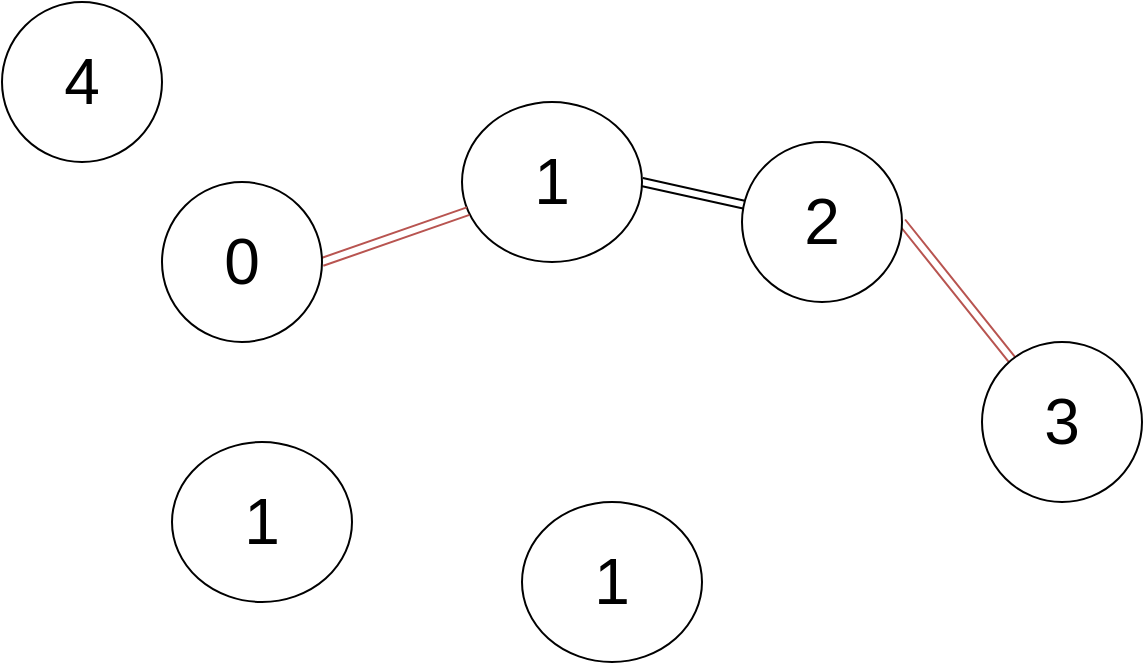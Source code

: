 <mxfile>
    <diagram id="wmdGzNhWsWOyKhvmRev0" name="Page-1">
        <mxGraphModel dx="667" dy="504" grid="1" gridSize="10" guides="1" tooltips="1" connect="1" arrows="1" fold="1" page="1" pageScale="1" pageWidth="827" pageHeight="1169" math="0" shadow="0">
            <root>
                <mxCell id="0"/>
                <mxCell id="1" parent="0"/>
                <mxCell id="2" value="&lt;font style=&quot;font-size: 32px;&quot;&gt;1&lt;/font&gt;" style="ellipse;whiteSpace=wrap;html=1;" vertex="1" parent="1">
                    <mxGeometry x="230" y="210" width="90" height="80" as="geometry"/>
                </mxCell>
                <mxCell id="7" style="edgeStyle=none;shape=link;html=1;exitX=1;exitY=0.5;exitDx=0;exitDy=0;fillColor=#f8cecc;strokeColor=#b85450;" edge="1" parent="1" source="3" target="2">
                    <mxGeometry relative="1" as="geometry"/>
                </mxCell>
                <mxCell id="3" value="&lt;font style=&quot;font-size: 32px;&quot;&gt;0&lt;/font&gt;" style="ellipse;whiteSpace=wrap;html=1;" vertex="1" parent="1">
                    <mxGeometry x="80" y="250" width="80" height="80" as="geometry"/>
                </mxCell>
                <mxCell id="11" style="edgeStyle=none;shape=link;html=1;entryX=1;entryY=0.5;entryDx=0;entryDy=0;fontFamily=Helvetica;fontSize=32;fontColor=default;" edge="1" parent="1" source="4" target="2">
                    <mxGeometry relative="1" as="geometry"/>
                </mxCell>
                <mxCell id="12" style="edgeStyle=none;shape=link;html=1;exitX=1;exitY=0.5;exitDx=0;exitDy=0;fontFamily=Helvetica;fontSize=32;fontColor=default;fillColor=#f8cecc;strokeColor=#b85450;" edge="1" parent="1" source="4" target="5">
                    <mxGeometry relative="1" as="geometry"/>
                </mxCell>
                <mxCell id="4" value="&lt;font style=&quot;font-size: 32px;&quot;&gt;2&lt;/font&gt;" style="ellipse;whiteSpace=wrap;html=1;" vertex="1" parent="1">
                    <mxGeometry x="370" y="230" width="80" height="80" as="geometry"/>
                </mxCell>
                <mxCell id="5" value="&lt;font style=&quot;font-size: 32px;&quot;&gt;3&lt;/font&gt;" style="ellipse;whiteSpace=wrap;html=1;" vertex="1" parent="1">
                    <mxGeometry x="490" y="330" width="80" height="80" as="geometry"/>
                </mxCell>
                <mxCell id="15" value="&lt;span style=&quot;font-size: 32px;&quot;&gt;4&lt;/span&gt;" style="ellipse;whiteSpace=wrap;html=1;" vertex="1" parent="1">
                    <mxGeometry y="160" width="80" height="80" as="geometry"/>
                </mxCell>
                <mxCell id="17" value="&lt;font style=&quot;font-size: 32px;&quot;&gt;1&lt;/font&gt;" style="ellipse;whiteSpace=wrap;html=1;" vertex="1" parent="1">
                    <mxGeometry x="85" y="380" width="90" height="80" as="geometry"/>
                </mxCell>
                <mxCell id="18" value="&lt;font style=&quot;font-size: 32px;&quot;&gt;1&lt;/font&gt;" style="ellipse;whiteSpace=wrap;html=1;" vertex="1" parent="1">
                    <mxGeometry x="260" y="410" width="90" height="80" as="geometry"/>
                </mxCell>
            </root>
        </mxGraphModel>
    </diagram>
</mxfile>